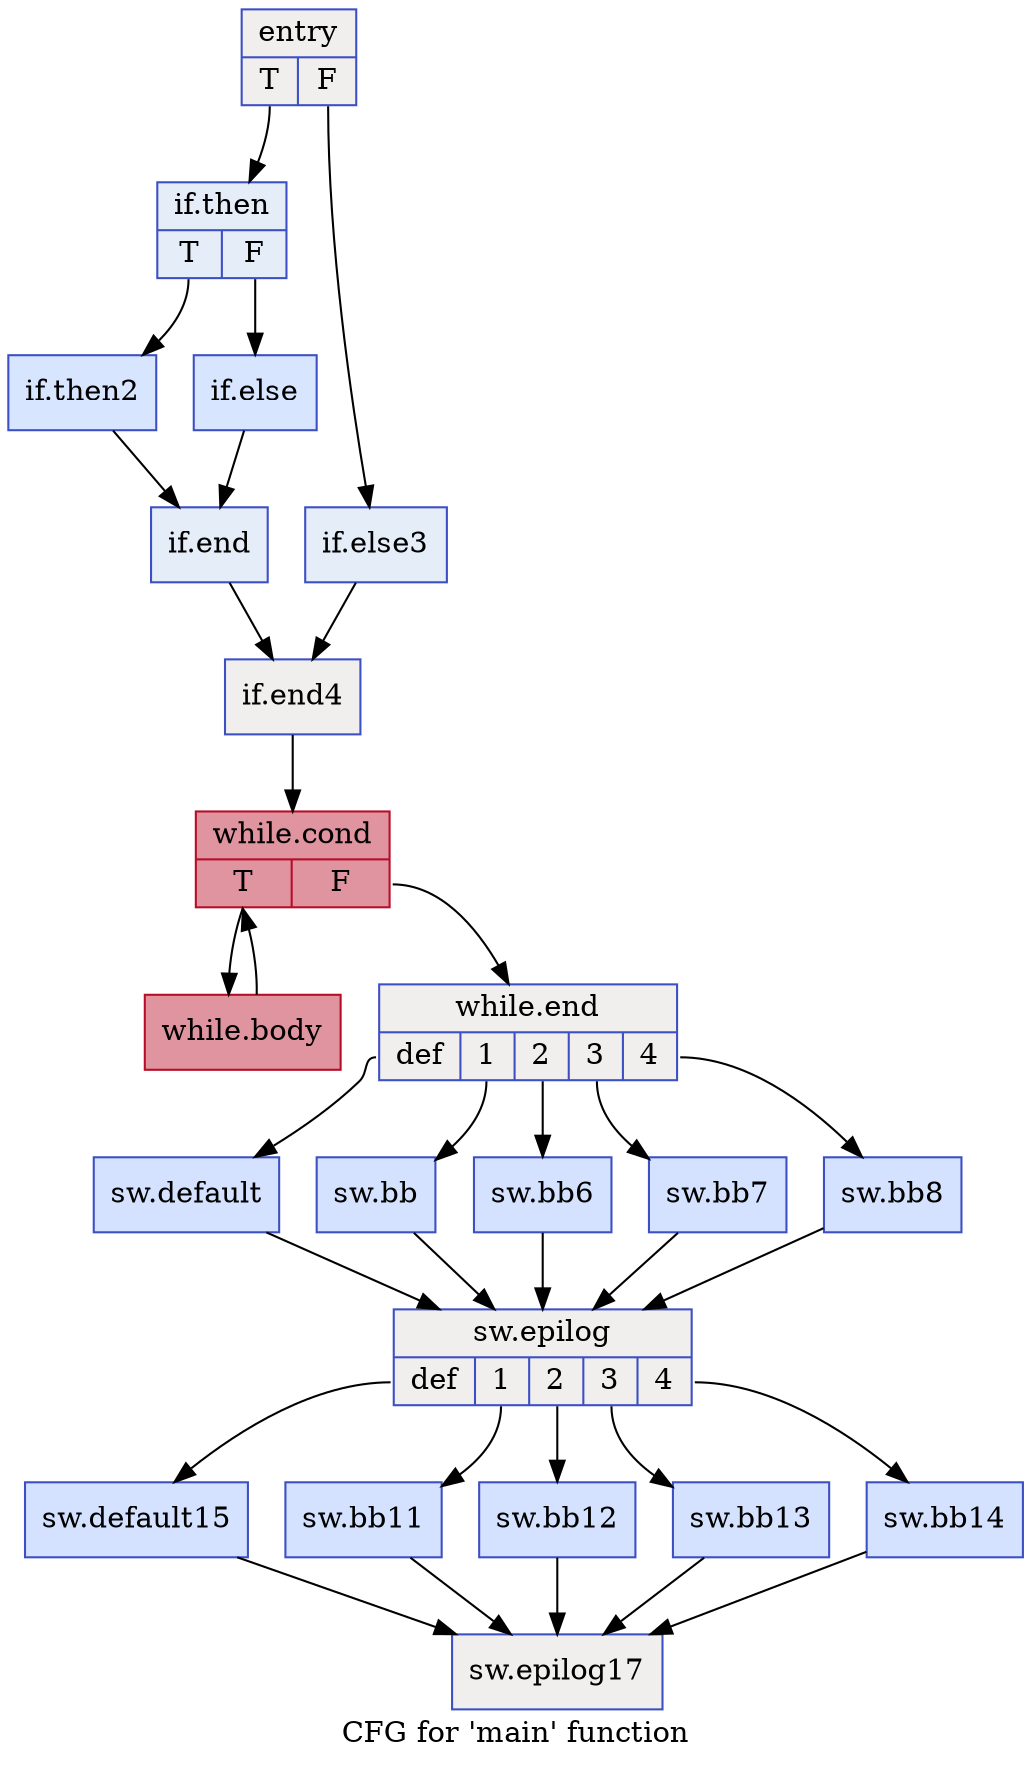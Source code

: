 digraph "CFG for 'main' function" {
	label="CFG for 'main' function";

	Node0x56460aaf5250 [shape=record,color="#3d50c3ff", style=filled, fillcolor="#e0dbd870",label="{entry|{<s0>T|<s1>F}}"];
	Node0x56460aaf5250:s0 -> Node0x56460aaf5ac0;
	Node0x56460aaf5250:s1 -> Node0x56460aaf5b30;
	Node0x56460aaf5ac0 [shape=record,color="#3d50c3ff", style=filled, fillcolor="#c5d6f270",label="{if.then|{<s0>T|<s1>F}}"];
	Node0x56460aaf5ac0:s0 -> Node0x56460aaf5e50;
	Node0x56460aaf5ac0:s1 -> Node0x56460aaf6070;
	Node0x56460aaf5e50 [shape=record,color="#3d50c3ff", style=filled, fillcolor="#a7c5fe70",label="{if.then2}"];
	Node0x56460aaf5e50 -> Node0x56460aaf6260;
	Node0x56460aaf6070 [shape=record,color="#3d50c3ff", style=filled, fillcolor="#a7c5fe70",label="{if.else}"];
	Node0x56460aaf6070 -> Node0x56460aaf6260;
	Node0x56460aaf6260 [shape=record,color="#3d50c3ff", style=filled, fillcolor="#c5d6f270",label="{if.end}"];
	Node0x56460aaf6260 -> Node0x56460aaf6480;
	Node0x56460aaf5b30 [shape=record,color="#3d50c3ff", style=filled, fillcolor="#c5d6f270",label="{if.else3}"];
	Node0x56460aaf5b30 -> Node0x56460aaf6480;
	Node0x56460aaf6480 [shape=record,color="#3d50c3ff", style=filled, fillcolor="#e0dbd870",label="{if.end4}"];
	Node0x56460aaf6480 -> Node0x56460aaf6730;
	Node0x56460aaf6730 [shape=record,color="#b70d28ff", style=filled, fillcolor="#b70d2870",label="{while.cond|{<s0>T|<s1>F}}"];
	Node0x56460aaf6730:s0 -> Node0x56460aaf6950;
	Node0x56460aaf6730:s1 -> Node0x56460aaf69d0;
	Node0x56460aaf6950 [shape=record,color="#b70d28ff", style=filled, fillcolor="#b70d2870",label="{while.body}"];
	Node0x56460aaf6950 -> Node0x56460aaf6730;
	Node0x56460aaf69d0 [shape=record,color="#3d50c3ff", style=filled, fillcolor="#e0dbd870",label="{while.end|{<s0>def|<s1>1|<s2>2|<s3>3|<s4>4}}"];
	Node0x56460aaf69d0:s0 -> Node0x56460aaf6fa0;
	Node0x56460aaf69d0:s1 -> Node0x56460aaf6ff0;
	Node0x56460aaf69d0:s2 -> Node0x56460aaf7060;
	Node0x56460aaf69d0:s3 -> Node0x56460aaf7100;
	Node0x56460aaf69d0:s4 -> Node0x56460aaf74f0;
	Node0x56460aaf6ff0 [shape=record,color="#3d50c3ff", style=filled, fillcolor="#9ebeff70",label="{sw.bb}"];
	Node0x56460aaf6ff0 -> Node0x56460aaf7830;
	Node0x56460aaf7060 [shape=record,color="#3d50c3ff", style=filled, fillcolor="#9ebeff70",label="{sw.bb6}"];
	Node0x56460aaf7060 -> Node0x56460aaf7830;
	Node0x56460aaf7100 [shape=record,color="#3d50c3ff", style=filled, fillcolor="#9ebeff70",label="{sw.bb7}"];
	Node0x56460aaf7100 -> Node0x56460aaf7830;
	Node0x56460aaf74f0 [shape=record,color="#3d50c3ff", style=filled, fillcolor="#9ebeff70",label="{sw.bb8}"];
	Node0x56460aaf74f0 -> Node0x56460aaf7830;
	Node0x56460aaf6fa0 [shape=record,color="#3d50c3ff", style=filled, fillcolor="#9ebeff70",label="{sw.default}"];
	Node0x56460aaf6fa0 -> Node0x56460aaf7830;
	Node0x56460aaf7830 [shape=record,color="#3d50c3ff", style=filled, fillcolor="#e0dbd870",label="{sw.epilog|{<s0>def|<s1>1|<s2>2|<s3>3|<s4>4}}"];
	Node0x56460aaf7830:s0 -> Node0x56460aaf8af0;
	Node0x56460aaf7830:s1 -> Node0x56460aaf8b70;
	Node0x56460aaf7830:s2 -> Node0x56460aaf8be0;
	Node0x56460aaf7830:s3 -> Node0x56460aaf8cb0;
	Node0x56460aaf7830:s4 -> Node0x56460aaf8d80;
	Node0x56460aaf8b70 [shape=record,color="#3d50c3ff", style=filled, fillcolor="#9ebeff70",label="{sw.bb11}"];
	Node0x56460aaf8b70 -> Node0x56460aaf90c0;
	Node0x56460aaf8be0 [shape=record,color="#3d50c3ff", style=filled, fillcolor="#9ebeff70",label="{sw.bb12}"];
	Node0x56460aaf8be0 -> Node0x56460aaf90c0;
	Node0x56460aaf8cb0 [shape=record,color="#3d50c3ff", style=filled, fillcolor="#9ebeff70",label="{sw.bb13}"];
	Node0x56460aaf8cb0 -> Node0x56460aaf90c0;
	Node0x56460aaf8d80 [shape=record,color="#3d50c3ff", style=filled, fillcolor="#9ebeff70",label="{sw.bb14}"];
	Node0x56460aaf8d80 -> Node0x56460aaf90c0;
	Node0x56460aaf8af0 [shape=record,color="#3d50c3ff", style=filled, fillcolor="#9ebeff70",label="{sw.default15}"];
	Node0x56460aaf8af0 -> Node0x56460aaf90c0;
	Node0x56460aaf90c0 [shape=record,color="#3d50c3ff", style=filled, fillcolor="#e0dbd870",label="{sw.epilog17}"];
}
